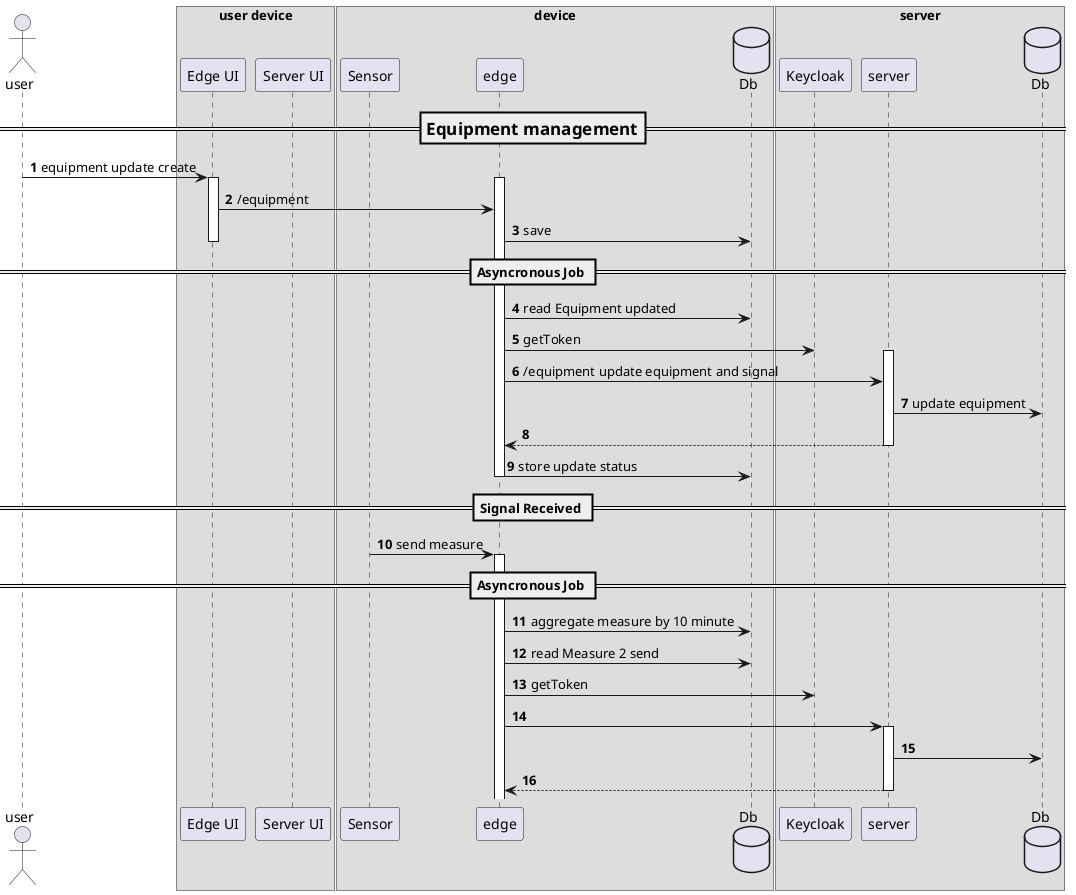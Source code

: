 @startuml
'https://plantuml.com/sequence-diagram

autonumber

actor user as u

box user device
participant "Edge UI" as eui
participant "Server UI" as sui
database Db as edb
end box


box device
participant "Sensor" as s
participant edge as edge
database Db as edb
end box

box server
participant Keycloak as k
participant server as ser
database Db as sedb
end box

note left
    In caso di edge attivo per un Tenant l'equipment ed i
    sensori possono essere aggiunti solo da
    edge UI
end note

=== Equipment management ==
u -> eui: equipment update create
activate eui
activate edge
eui-> edge: /equipment
edge -> edb: save
deactivate eui
== Asyncronous Job ==
edge -> edb: read Equipment updated
edge -> k : getToken
activate ser
edge -> ser: /equipment update equipment and signal
ser -> sedb: update equipment
ser --> edge
deactivate ser
edge -> edb: store update status
deactivate edge
== Signal Received ==
s->edge: send measure
==  Asyncronous Job ==
activate edge
edge -> edb: aggregate measure by 10 minute
edge -> edb: read Measure 2 send
edge -> k : getToken
edge -> ser
activate ser
ser-> sedb
ser --> edge
deactivate ser

@enduml
